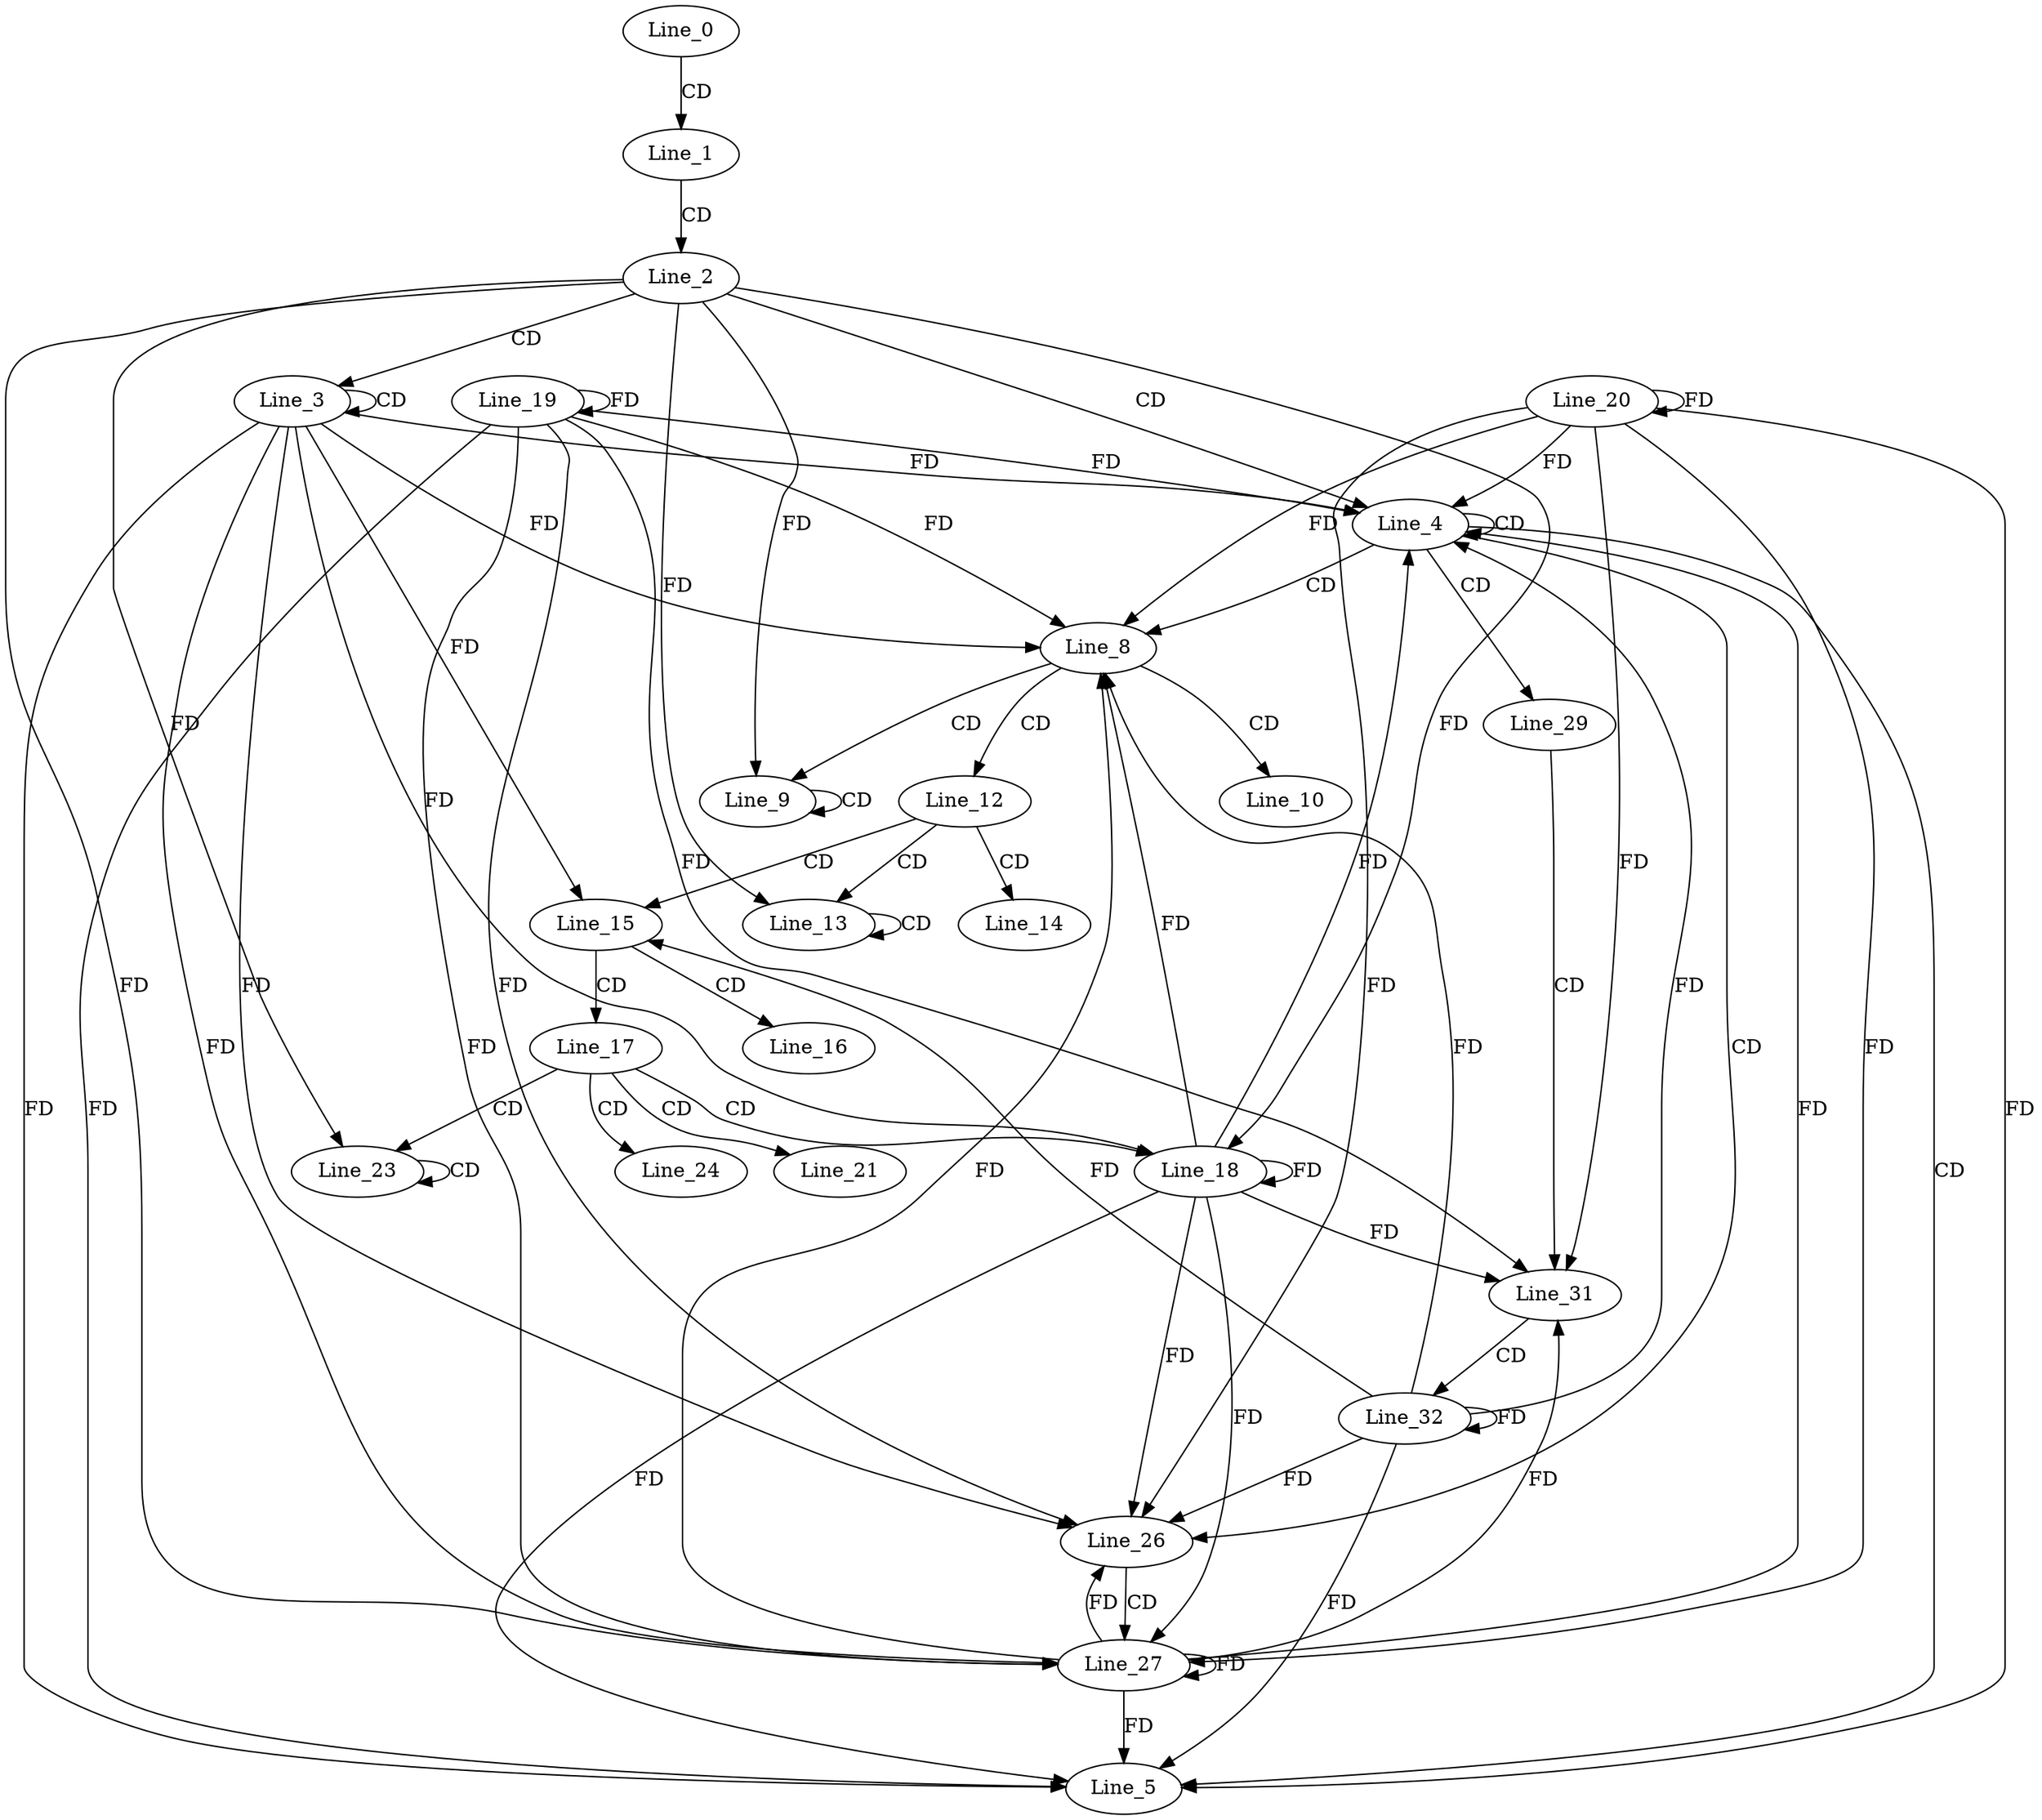 digraph G {
  Line_0;
  Line_1;
  Line_2;
  Line_3;
  Line_3;
  Line_4;
  Line_5;
  Line_8;
  Line_9;
  Line_9;
  Line_10;
  Line_12;
  Line_13;
  Line_13;
  Line_14;
  Line_15;
  Line_16;
  Line_17;
  Line_18;
  Line_18;
  Line_19;
  Line_19;
  Line_20;
  Line_20;
  Line_21;
  Line_23;
  Line_23;
  Line_24;
  Line_26;
  Line_27;
  Line_27;
  Line_29;
  Line_31;
  Line_32;
  Line_32;
  Line_0 -> Line_1 [ label="CD" ];
  Line_1 -> Line_2 [ label="CD" ];
  Line_2 -> Line_3 [ label="CD" ];
  Line_3 -> Line_3 [ label="CD" ];
  Line_2 -> Line_4 [ label="CD" ];
  Line_4 -> Line_4 [ label="CD" ];
  Line_3 -> Line_4 [ label="FD" ];
  Line_4 -> Line_5 [ label="CD" ];
  Line_3 -> Line_5 [ label="FD" ];
  Line_4 -> Line_8 [ label="CD" ];
  Line_3 -> Line_8 [ label="FD" ];
  Line_8 -> Line_9 [ label="CD" ];
  Line_9 -> Line_9 [ label="CD" ];
  Line_2 -> Line_9 [ label="FD" ];
  Line_8 -> Line_10 [ label="CD" ];
  Line_8 -> Line_12 [ label="CD" ];
  Line_12 -> Line_13 [ label="CD" ];
  Line_13 -> Line_13 [ label="CD" ];
  Line_2 -> Line_13 [ label="FD" ];
  Line_12 -> Line_14 [ label="CD" ];
  Line_12 -> Line_15 [ label="CD" ];
  Line_3 -> Line_15 [ label="FD" ];
  Line_15 -> Line_16 [ label="CD" ];
  Line_15 -> Line_17 [ label="CD" ];
  Line_17 -> Line_18 [ label="CD" ];
  Line_18 -> Line_18 [ label="FD" ];
  Line_3 -> Line_18 [ label="FD" ];
  Line_2 -> Line_18 [ label="FD" ];
  Line_19 -> Line_19 [ label="FD" ];
  Line_20 -> Line_20 [ label="FD" ];
  Line_17 -> Line_21 [ label="CD" ];
  Line_17 -> Line_23 [ label="CD" ];
  Line_23 -> Line_23 [ label="CD" ];
  Line_2 -> Line_23 [ label="FD" ];
  Line_17 -> Line_24 [ label="CD" ];
  Line_4 -> Line_26 [ label="CD" ];
  Line_18 -> Line_26 [ label="FD" ];
  Line_19 -> Line_26 [ label="FD" ];
  Line_20 -> Line_26 [ label="FD" ];
  Line_3 -> Line_26 [ label="FD" ];
  Line_26 -> Line_27 [ label="CD" ];
  Line_18 -> Line_27 [ label="FD" ];
  Line_19 -> Line_27 [ label="FD" ];
  Line_20 -> Line_27 [ label="FD" ];
  Line_27 -> Line_27 [ label="FD" ];
  Line_3 -> Line_27 [ label="FD" ];
  Line_2 -> Line_27 [ label="FD" ];
  Line_4 -> Line_29 [ label="CD" ];
  Line_29 -> Line_31 [ label="CD" ];
  Line_18 -> Line_31 [ label="FD" ];
  Line_19 -> Line_31 [ label="FD" ];
  Line_20 -> Line_31 [ label="FD" ];
  Line_27 -> Line_31 [ label="FD" ];
  Line_31 -> Line_32 [ label="CD" ];
  Line_32 -> Line_32 [ label="FD" ];
  Line_18 -> Line_4 [ label="FD" ];
  Line_19 -> Line_4 [ label="FD" ];
  Line_20 -> Line_4 [ label="FD" ];
  Line_27 -> Line_4 [ label="FD" ];
  Line_32 -> Line_4 [ label="FD" ];
  Line_18 -> Line_5 [ label="FD" ];
  Line_19 -> Line_5 [ label="FD" ];
  Line_20 -> Line_5 [ label="FD" ];
  Line_27 -> Line_5 [ label="FD" ];
  Line_32 -> Line_5 [ label="FD" ];
  Line_18 -> Line_8 [ label="FD" ];
  Line_19 -> Line_8 [ label="FD" ];
  Line_20 -> Line_8 [ label="FD" ];
  Line_27 -> Line_8 [ label="FD" ];
  Line_32 -> Line_8 [ label="FD" ];
  Line_32 -> Line_15 [ label="FD" ];
  Line_27 -> Line_26 [ label="FD" ];
  Line_32 -> Line_26 [ label="FD" ];
}
